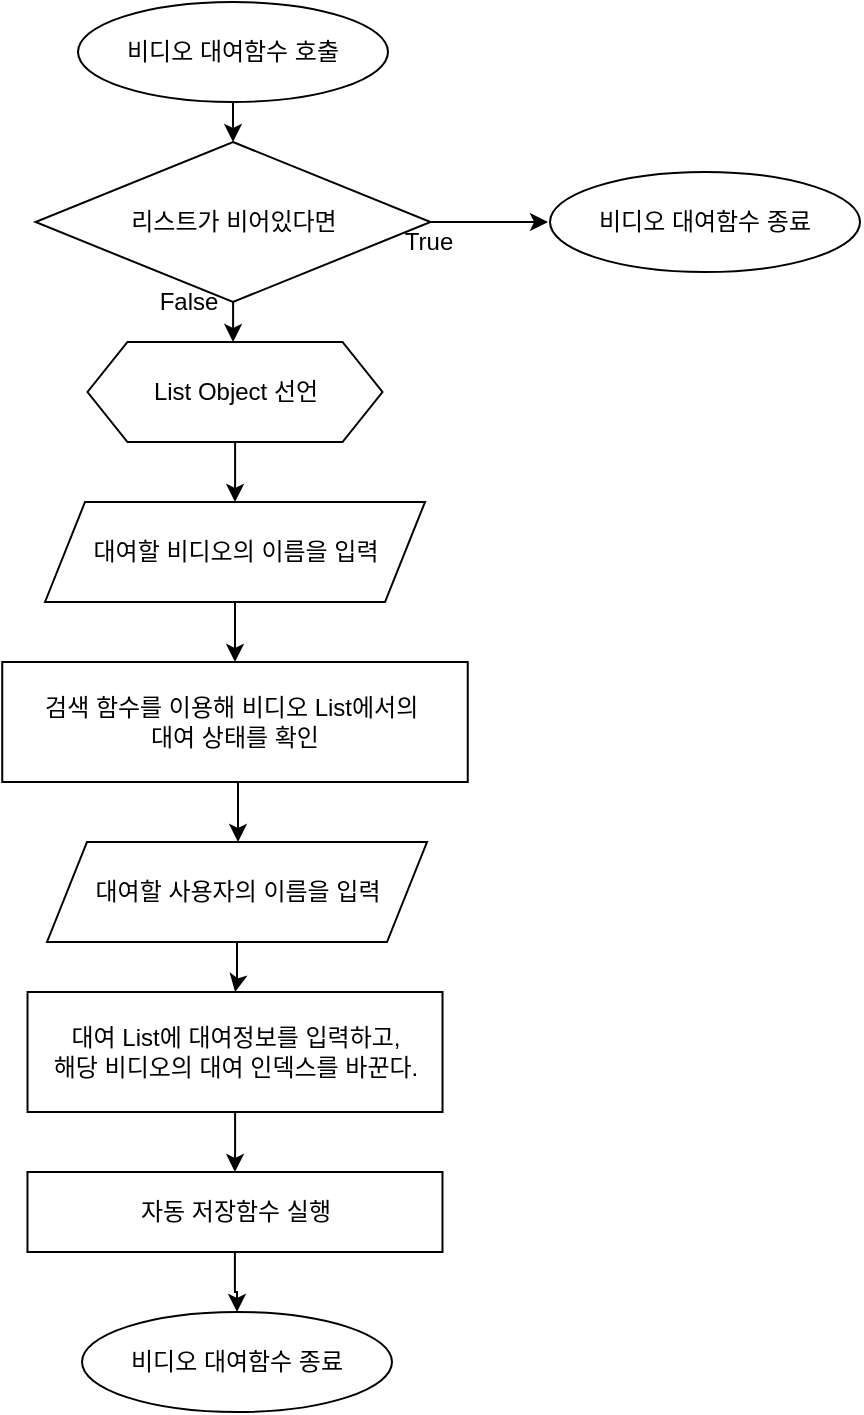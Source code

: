 <mxfile version="13.7.9" type="device"><diagram id="6jmNVvHfpzubFy3tRc5I" name="Page-1"><mxGraphModel dx="1326" dy="806" grid="1" gridSize="10" guides="1" tooltips="1" connect="1" arrows="1" fold="1" page="1" pageScale="1" pageWidth="1390" pageHeight="980" math="0" shadow="0"><root><mxCell id="0"/><mxCell id="1" parent="0"/><mxCell id="ltTo02Wh82erWgPUI7lr-7" value="" style="edgeStyle=orthogonalEdgeStyle;rounded=0;orthogonalLoop=1;jettySize=auto;html=1;" parent="1" source="CITaLT4PbHT9YsvdcD7y-3" target="ltTo02Wh82erWgPUI7lr-4" edge="1"><mxGeometry relative="1" as="geometry"/></mxCell><mxCell id="CITaLT4PbHT9YsvdcD7y-3" value="비디오 대여함수 호출" style="ellipse;whiteSpace=wrap;html=1;" parent="1" vertex="1"><mxGeometry x="573" y="40" width="155" height="50" as="geometry"/></mxCell><mxCell id="9wThgf19PEXdyIfd5eKG-17" style="edgeStyle=orthogonalEdgeStyle;rounded=0;orthogonalLoop=1;jettySize=auto;html=1;" parent="1" source="9wThgf19PEXdyIfd5eKG-1" target="tiDeT1Tnr6tOUZWDXzsD-1" edge="1"><mxGeometry relative="1" as="geometry"><mxPoint x="650.495" y="370" as="targetPoint"/></mxGeometry></mxCell><mxCell id="9wThgf19PEXdyIfd5eKG-1" value="대여할 비디오의 이름을 입력" style="shape=parallelogram;perimeter=parallelogramPerimeter;whiteSpace=wrap;html=1;fixedSize=1;" parent="1" vertex="1"><mxGeometry x="556.5" y="290" width="190" height="50" as="geometry"/></mxCell><mxCell id="9wThgf19PEXdyIfd5eKG-16" style="edgeStyle=orthogonalEdgeStyle;rounded=0;orthogonalLoop=1;jettySize=auto;html=1;entryX=0.5;entryY=0;entryDx=0;entryDy=0;" parent="1" source="9wThgf19PEXdyIfd5eKG-2" target="9wThgf19PEXdyIfd5eKG-1" edge="1"><mxGeometry relative="1" as="geometry"/></mxCell><mxCell id="9wThgf19PEXdyIfd5eKG-2" value="List Object 선언" style="shape=hexagon;perimeter=hexagonPerimeter2;whiteSpace=wrap;html=1;fixedSize=1;" parent="1" vertex="1"><mxGeometry x="577.75" y="210" width="147.5" height="50" as="geometry"/></mxCell><mxCell id="ElvhWaxh4QUY3xW7JX2u-5" value="" style="edgeStyle=orthogonalEdgeStyle;rounded=0;orthogonalLoop=1;jettySize=auto;html=1;exitX=0.5;exitY=1;exitDx=0;exitDy=0;" parent="1" source="tiDeT1Tnr6tOUZWDXzsD-1" target="ElvhWaxh4QUY3xW7JX2u-4" edge="1"><mxGeometry relative="1" as="geometry"><mxPoint x="653" y="430" as="sourcePoint"/><Array as="points"><mxPoint x="653" y="420"/></Array></mxGeometry></mxCell><mxCell id="9wThgf19PEXdyIfd5eKG-22" style="edgeStyle=orthogonalEdgeStyle;rounded=0;orthogonalLoop=1;jettySize=auto;html=1;entryX=0.5;entryY=0;entryDx=0;entryDy=0;" parent="1" source="9wThgf19PEXdyIfd5eKG-12" target="9wThgf19PEXdyIfd5eKG-21" edge="1"><mxGeometry relative="1" as="geometry"/></mxCell><mxCell id="9wThgf19PEXdyIfd5eKG-12" value="자동 저장함수 실행" style="rounded=0;whiteSpace=wrap;html=1;" parent="1" vertex="1"><mxGeometry x="547.74" y="625" width="207.5" height="40" as="geometry"/></mxCell><mxCell id="ElvhWaxh4QUY3xW7JX2u-3" value="" style="edgeStyle=orthogonalEdgeStyle;rounded=0;orthogonalLoop=1;jettySize=auto;html=1;" parent="1" source="9wThgf19PEXdyIfd5eKG-13" target="9wThgf19PEXdyIfd5eKG-12" edge="1"><mxGeometry relative="1" as="geometry"/></mxCell><mxCell id="9wThgf19PEXdyIfd5eKG-13" value="대여 List에 대여정보를 입력하고, &lt;br&gt;해당 비디오의 대여 인덱스를 바꾼다." style="rounded=0;whiteSpace=wrap;html=1;" parent="1" vertex="1"><mxGeometry x="547.76" y="535" width="207.5" height="60" as="geometry"/></mxCell><mxCell id="9wThgf19PEXdyIfd5eKG-21" value="비디오 대여함수 종료" style="ellipse;whiteSpace=wrap;html=1;" parent="1" vertex="1"><mxGeometry x="575" y="695" width="155" height="50" as="geometry"/></mxCell><mxCell id="ltTo02Wh82erWgPUI7lr-1" value="비디오 대여함수 종료" style="ellipse;whiteSpace=wrap;html=1;" parent="1" vertex="1"><mxGeometry x="809" y="125" width="155" height="50" as="geometry"/></mxCell><mxCell id="ltTo02Wh82erWgPUI7lr-2" value="" style="edgeStyle=orthogonalEdgeStyle;rounded=0;orthogonalLoop=1;jettySize=auto;html=1;" parent="1" source="ltTo02Wh82erWgPUI7lr-4" edge="1"><mxGeometry relative="1" as="geometry"><mxPoint x="650.61" y="210" as="targetPoint"/></mxGeometry></mxCell><mxCell id="ltTo02Wh82erWgPUI7lr-3" value="" style="edgeStyle=orthogonalEdgeStyle;rounded=0;orthogonalLoop=1;jettySize=auto;html=1;" parent="1" source="ltTo02Wh82erWgPUI7lr-4" edge="1"><mxGeometry relative="1" as="geometry"><mxPoint x="808.015" y="150" as="targetPoint"/></mxGeometry></mxCell><mxCell id="ltTo02Wh82erWgPUI7lr-4" value="리스트가 비어있다면" style="rhombus;whiteSpace=wrap;html=1;" parent="1" vertex="1"><mxGeometry x="551.76" y="110" width="197.51" height="80" as="geometry"/></mxCell><mxCell id="ltTo02Wh82erWgPUI7lr-5" value="False" style="text;html=1;align=center;verticalAlign=middle;resizable=0;points=[];autosize=1;" parent="1" vertex="1"><mxGeometry x="608.01" y="180" width="40" height="20" as="geometry"/></mxCell><mxCell id="ltTo02Wh82erWgPUI7lr-6" value="True" style="text;html=1;align=center;verticalAlign=middle;resizable=0;points=[];autosize=1;" parent="1" vertex="1"><mxGeometry x="728.02" y="150" width="40" height="20" as="geometry"/></mxCell><mxCell id="ElvhWaxh4QUY3xW7JX2u-6" value="" style="edgeStyle=orthogonalEdgeStyle;rounded=0;orthogonalLoop=1;jettySize=auto;html=1;" parent="1" source="ElvhWaxh4QUY3xW7JX2u-4" target="9wThgf19PEXdyIfd5eKG-13" edge="1"><mxGeometry relative="1" as="geometry"/></mxCell><mxCell id="ElvhWaxh4QUY3xW7JX2u-4" value="대여할 사용자의 이름을 입력" style="shape=parallelogram;perimeter=parallelogramPerimeter;whiteSpace=wrap;html=1;fixedSize=1;" parent="1" vertex="1"><mxGeometry x="557.5" y="460" width="190" height="50" as="geometry"/></mxCell><mxCell id="tiDeT1Tnr6tOUZWDXzsD-1" value="&lt;span&gt;검색 함수를 이용해 비디오 List에서의&amp;nbsp;&lt;/span&gt;&lt;br&gt;&lt;span&gt;대여 상태를 확인&lt;/span&gt;" style="rounded=0;whiteSpace=wrap;html=1;" vertex="1" parent="1"><mxGeometry x="535.12" y="370" width="232.75" height="60" as="geometry"/></mxCell></root></mxGraphModel></diagram></mxfile>